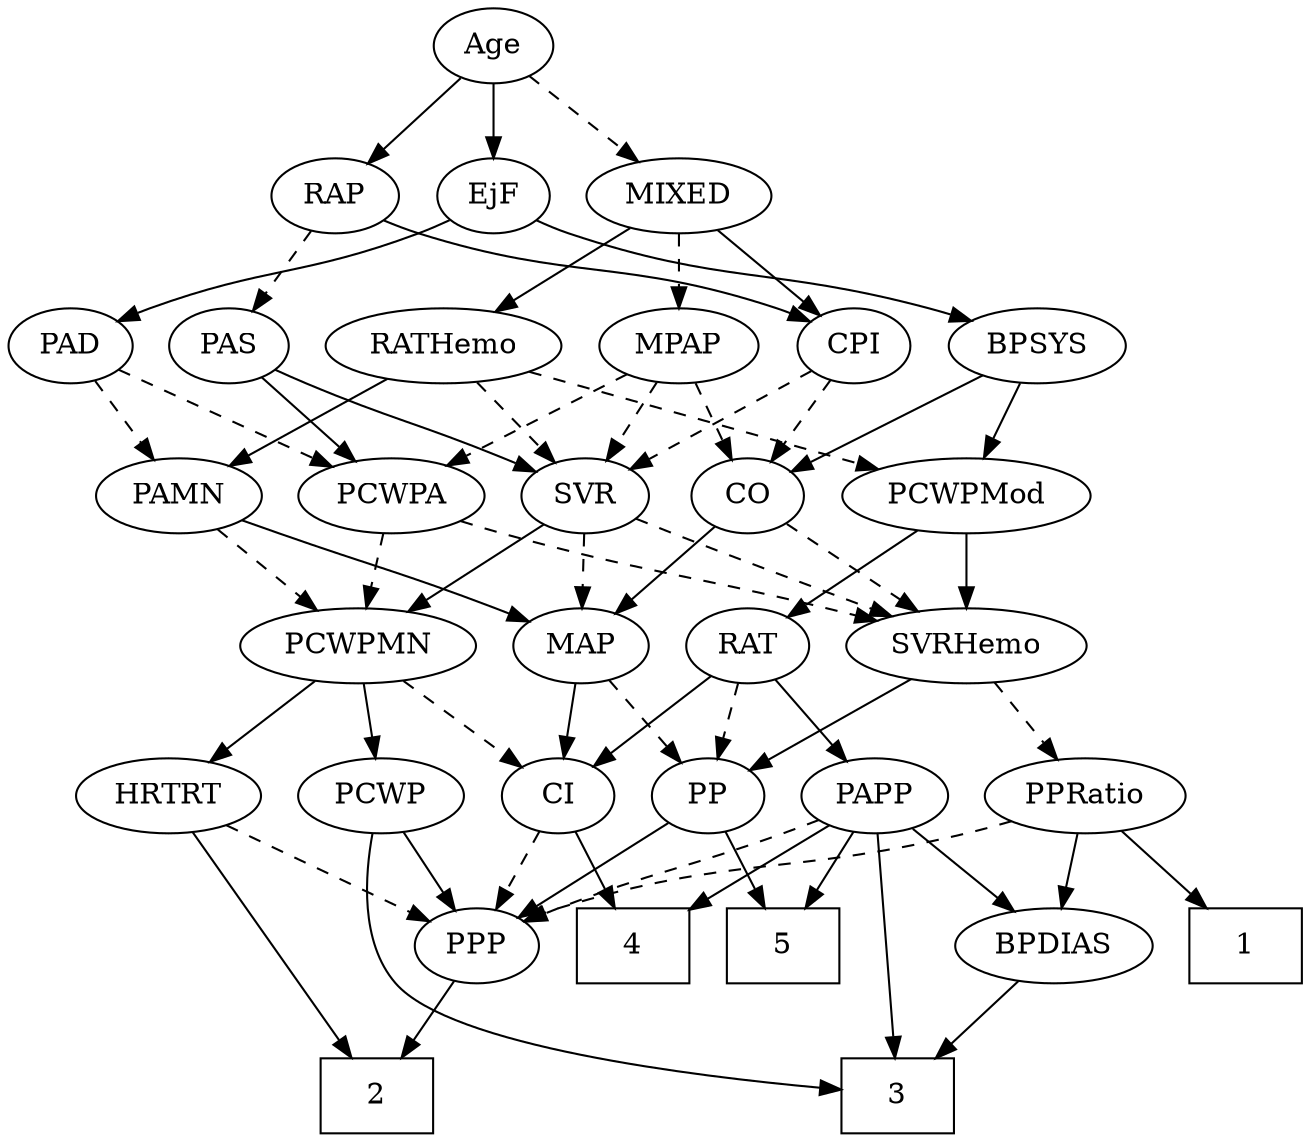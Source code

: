 strict digraph {
	graph [bb="0,0,531.34,540"];
	node [label="\N"];
	1	[height=0.5,
		pos="147.65,90",
		shape=box,
		width=0.75];
	2	[height=0.5,
		pos="137.65,18",
		shape=box,
		width=0.75];
	3	[height=0.5,
		pos="306.65,18",
		shape=box,
		width=0.75];
	4	[height=0.5,
		pos="393.65,90",
		shape=box,
		width=0.75];
	5	[height=0.5,
		pos="465.65,90",
		shape=box,
		width=0.75];
	Age	[height=0.5,
		pos="218.65,522",
		width=0.75];
	EjF	[height=0.5,
		pos="303.65,450",
		width=0.75];
	Age -> EjF	[pos="e,287.31,464.46 235.04,507.5 247.62,497.14 265.18,482.67 279.39,470.97",
		style=solid];
	RAP	[height=0.5,
		pos="132.65,450",
		width=0.77632];
	Age -> RAP	[pos="e,149.47,464.69 202.06,507.5 189.42,497.21 171.79,482.86 157.46,471.2",
		style=solid];
	MIXED	[height=0.5,
		pos="218.65,450",
		width=1.1193];
	Age -> MIXED	[pos="e,218.65,468.1 218.65,503.7 218.65,495.98 218.65,486.71 218.65,478.11",
		style=dashed];
	BPSYS	[height=0.5,
		pos="493.65,378",
		width=1.0471];
	EjF -> BPSYS	[pos="e,464.56,389.72 326.94,440.42 358.78,428.69 416.31,407.49 454.74,393.33",
		style=solid];
	PAD	[height=0.5,
		pos="292.65,378",
		width=0.79437];
	EjF -> PAD	[pos="e,295.36,396.28 300.98,432.05 299.77,424.35 298.31,415.03 296.95,406.36",
		style=solid];
	PAS	[height=0.5,
		pos="58.646,378",
		width=0.75];
	RAP -> PAS	[pos="e,73.706,393.25 117.31,434.5 106.83,424.58 92.752,411.26 81.018,400.16",
		style=dashed];
	CPI	[height=0.5,
		pos="218.65,378",
		width=0.75];
	RAP -> CPI	[pos="e,202.12,392.46 149.23,435.5 161.96,425.14 179.73,410.67 194.11,398.97",
		style=solid];
	MPAP	[height=0.5,
		pos="138.65,378",
		width=0.97491];
	MIXED -> MPAP	[pos="e,155.8,394.01 200.89,433.46 189.87,423.82 175.53,411.28 163.4,400.66",
		style=dashed];
	RATHemo	[height=0.5,
		pos="388.65,378",
		width=1.3721];
	MIXED -> RATHemo	[pos="e,357.06,392 247.48,437.13 274.92,425.83 316.49,408.71 347.43,395.97",
		style=solid];
	MIXED -> CPI	[pos="e,218.65,396.1 218.65,431.7 218.65,423.98 218.65,414.71 218.65,406.11",
		style=solid];
	CO	[height=0.5,
		pos="255.65,306",
		width=0.75];
	MPAP -> CO	[pos="e,236.07,318.71 160.65,363.83 179.57,352.52 206.95,336.13 227.47,323.86",
		style=dashed];
	SVR	[height=0.5,
		pos="182.65,306",
		width=0.77632];
	MPAP -> SVR	[pos="e,172.5,323.15 148.85,360.76 154.24,352.19 160.96,341.49 166.99,331.9",
		style=dashed];
	PCWPA	[height=0.5,
		pos="94.646,306",
		width=1.1555];
	MPAP -> PCWPA	[pos="e,105.1,323.63 128.44,360.76 123.13,352.32 116.52,341.8 110.56,332.31",
		style=dashed];
	BPSYS -> CO	[pos="e,276.27,317.66 464.99,366.02 458.98,363.89 452.64,361.77 446.65,360 378.83,339.94 358.44,347.23 291.65,324 289.74,323.34 287.79,\
322.6 285.85,321.82",
		style=solid];
	PCWPMod	[height=0.5,
		pos="442.65,306",
		width=1.4443];
	BPSYS -> PCWPMod	[pos="e,454.77,323.63 481.82,360.76 475.54,352.14 467.68,341.36 460.66,331.73",
		style=solid];
	PAMN	[height=0.5,
		pos="336.65,306",
		width=1.011];
	PAD -> PAMN	[pos="e,326.4,323.31 302.63,361.12 308.07,352.47 314.91,341.58 321.04,331.83",
		style=dashed];
	PAD -> PCWPA	[pos="e,126.47,317.62 270.3,366.55 265.2,364.29 259.77,361.99 254.65,360 207.08,341.56 194.07,340.07 145.65,324 142.55,322.97 139.34,321.91 \
136.12,320.83",
		style=dashed];
	SVRHemo	[height=0.5,
		pos="237.65,234",
		width=1.3902];
	CO -> SVRHemo	[pos="e,242.09,252.28 251.29,288.05 249.28,280.26 246.86,270.82 244.61,262.08",
		style=dashed];
	MAP	[height=0.5,
		pos="336.65,234",
		width=0.84854];
	CO -> MAP	[pos="e,320.12,249.28 271.65,291.17 283.26,281.14 299.16,267.39 312.34,256.01",
		style=solid];
	PAS -> SVR	[pos="e,162.36,318.45 78.569,365.75 98.787,354.34 130.31,336.55 153.36,323.53",
		style=solid];
	PAS -> PCWPA	[pos="e,86.092,323.63 66.996,360.76 71.296,352.4 76.638,342.02 81.478,332.61",
		style=solid];
	PCWPMN	[height=0.5,
		pos="119.65,234",
		width=1.3902];
	PAMN -> PCWPMN	[pos="e,157.44,245.91 308.66,294.12 303.05,292.02 297.18,289.89 291.65,288 249.94,273.71 201.97,259.08 167.3,248.82",
		style=dashed];
	PAMN -> MAP	[pos="e,336.65,252.1 336.65,287.7 336.65,279.98 336.65,270.71 336.65,262.11",
		style=solid];
	RATHemo -> PAMN	[pos="e,348.88,323.47 376.32,360.41 369.98,351.87 362.11,341.28 355.06,331.79",
		style=solid];
	RATHemo -> SVR	[pos="e,204.36,317.53 351.39,365.92 309.39,353.32 243.82,333.3 219.65,324 217.77,323.28 215.85,322.5 213.92,321.7",
		style=dashed];
	RATHemo -> PCWPMod	[pos="e,429.94,323.47 401.44,360.41 408.1,351.78 416.37,341.06 423.75,331.5",
		style=dashed];
	CPI -> CO	[pos="e,247.11,323.15 227.23,360.76 231.71,352.28 237.3,341.71 242.33,332.2",
		style=dashed];
	CPI -> SVR	[pos="e,191.2,323.63 210.3,360.76 206,352.4 200.65,342.02 195.82,332.61",
		style=dashed];
	RAT	[height=0.5,
		pos="427.65,234",
		width=0.75827];
	PP	[height=0.5,
		pos="382.65,162",
		width=0.75];
	RAT -> PP	[pos="e,392.82,178.82 417.44,217.12 411.8,208.34 404.67,197.26 398.34,187.42",
		style=dashed];
	CI	[height=0.5,
		pos="310.65,162",
		width=0.75];
	RAT -> CI	[pos="e,330.29,174.75 408.06,221.28 389.17,209.98 360.35,192.74 338.96,179.94",
		style=solid];
	PAPP	[height=0.5,
		pos="459.65,162",
		width=0.88464];
	RAT -> PAPP	[pos="e,451.9,179.96 435.23,216.41 438.96,208.25 443.55,198.22 447.73,189.07",
		style=solid];
	SVR -> PCWPMN	[pos="e,134.31,251.29 169.29,290.15 161.11,281.07 150.47,269.24 141.13,258.87",
		style=solid];
	SVR -> SVRHemo	[pos="e,224.71,251.47 194.85,289.46 201.78,280.65 210.59,269.43 218.43,259.46",
		style=dashed];
	SVR -> MAP	[pos="e,312.88,245.72 204.94,294.73 209.79,292.51 214.89,290.17 219.65,288 248,275.07 280.26,260.46 303.72,249.86",
		style=dashed];
	PCWPMod -> RAT	[pos="e,431.31,252.1 438.94,287.7 437.29,279.98 435.3,270.71 433.46,262.11",
		style=solid];
	PCWPMod -> SVRHemo	[pos="e,272.6,246.94 406.94,292.81 372.29,280.98 319.62,262.99 282.23,250.23",
		style=solid];
	PCWPA -> PCWPMN	[pos="e,113.48,252.28 100.7,288.05 103.51,280.18 106.93,270.62 110.08,261.79",
		style=dashed];
	PCWPA -> SVRHemo	[pos="e,209.27,248.89 121.21,292 143.41,281.13 175.34,265.5 200.14,253.36",
		style=dashed];
	PCWP	[height=0.5,
		pos="132.65,162",
		width=0.97491];
	PCWPMN -> PCWP	[pos="e,129.47,180.1 122.86,215.7 124.29,207.98 126.01,198.71 127.61,190.11",
		style=solid];
	PCWPMN -> CI	[pos="e,289.5,173.47 156.4,221.71 188.08,211.68 234.85,196.14 274.65,180 276.47,179.26 278.34,178.47 280.21,177.66",
		style=dashed];
	HRTRT	[height=0.5,
		pos="39.646,162",
		width=1.1013];
	PCWPMN -> HRTRT	[pos="e,57.178,178.34 101.49,217.12 90.706,207.68 76.86,195.56 65.005,185.19",
		style=solid];
	SVRHemo -> PP	[pos="e,361.13,173.39 266.29,219.17 291.03,207.23 326.68,190.02 351.98,177.8",
		style=solid];
	PPRatio	[height=0.5,
		pos="225.65,162",
		width=1.1013];
	SVRHemo -> PPRatio	[pos="e,228.58,180.1 234.68,215.7 233.36,207.98 231.77,198.71 230.29,190.11",
		style=dashed];
	BPDIAS	[height=0.5,
		pos="306.65,90",
		width=1.1735];
	BPDIAS -> 3	[pos="e,306.65,36.104 306.65,71.697 306.65,63.983 306.65,54.712 306.65,46.112",
		style=solid];
	MAP -> PP	[pos="e,372.35,178.67 347.32,216.76 353.09,207.98 360.33,196.96 366.75,187.19",
		style=dashed];
	MAP -> CI	[pos="e,316.88,179.79 330.35,216.05 327.38,208.06 323.77,198.33 320.45,189.4",
		style=solid];
	PP -> 5	[pos="e,445.47,108.02 399.04,147.17 410.08,137.87 424.9,125.36 437.76,114.52",
		style=solid];
	PPP	[height=0.5,
		pos="219.65,90",
		width=0.75];
	PP -> PPP	[pos="e,240.86,101.3 361.43,150.7 356.6,148.44 351.47,146.09 346.65,144 306.74,126.7 295.55,125.3 255.65,108 253.84,107.22 251.99,106.4 \
250.13,105.56",
		style=solid];
	PPP -> 2	[pos="e,157.58,36.019 203.45,75.17 192.55,65.865 177.9,53.363 165.19,42.516",
		style=solid];
	PPRatio -> 1	[pos="e,166.82,108.21 208.34,145.46 198.34,136.5 185.57,125.03 174.32,114.93",
		style=solid];
	PPRatio -> BPDIAS	[pos="e,288.83,106.4 243.22,145.81 254.29,136.25 268.77,123.74 281.09,113.08",
		style=solid];
	PPRatio -> PPP	[pos="e,221.11,108.1 224.16,143.7 223.5,135.98 222.71,126.71 221.97,118.11",
		style=dashed];
	PCWP -> 3	[pos="e,279.63,22.316 121.58,144.88 109.89,125.65 95.255,93.441 111.65,72 130.73,47.034 218.61,31.054 269.64,23.711",
		style=solid];
	PCWP -> PPP	[pos="e,203.11,104.3 150.67,146.5 163.57,136.12 181.08,122.03 195.23,110.64",
		style=solid];
	CI -> 4	[pos="e,373.47,108.02 327.04,147.17 338.08,137.87 352.9,125.36 365.76,114.52",
		style=solid];
	CI -> PPP	[pos="e,236.69,104.11 293.53,147.83 279.8,137.27 260.34,122.3 244.83,110.37",
		style=dashed];
	PAPP -> 3	[pos="e,333.66,22.316 475.69,146.41 494.11,127.87 519.6,95.482 501.65,72 482.56,47.034 394.68,31.054 343.65,23.711",
		style=solid];
	PAPP -> 4	[pos="e,409.79,108.13 445.33,145.81 436.99,136.97 426.28,125.61 416.77,115.52",
		style=solid];
	PAPP -> 5	[pos="e,464.18,108.1 461.13,143.7 461.79,135.98 462.59,126.71 463.32,118.11",
		style=solid];
	PAPP -> BPDIAS	[pos="e,334.27,103.64 435.74,150.06 411.05,138.77 372.19,120.99 343.55,107.88",
		style=solid];
	PAPP -> PPP	[pos="e,240.26,101.7 435.19,150.04 429.81,147.86 424.09,145.71 418.65,144 347.89,121.71 325.85,131.99 255.65,108 253.73,107.35 251.79,\
106.62 249.84,105.85",
		style=dashed];
	HRTRT -> 2	[pos="e,114.16,36.172 44.745,143.81 50.851,125.01 62.339,94.558 78.646,72 86.412,61.258 96.68,51.101 106.47,42.607",
		style=solid];
	HRTRT -> PPP	[pos="e,198.47,101.38 69.783,150.26 105.45,137.49 162.64,116.81 183.65,108 185.46,107.24 187.32,106.44 189.19,105.61",
		style=dashed];
}
